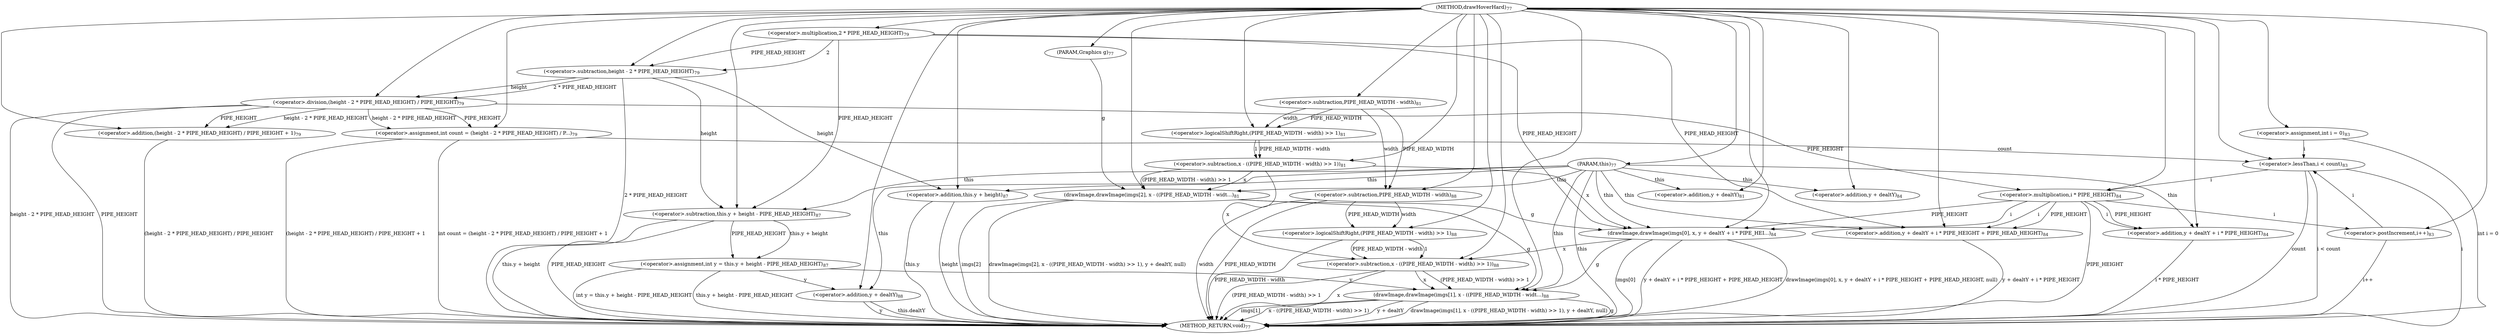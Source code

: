 digraph "drawHoverHard" {  
"144" [label = <(METHOD,drawHoverHard)<SUB>77</SUB>> ]
"235" [label = <(METHOD_RETURN,void)<SUB>77</SUB>> ]
"19" [label = <(PARAM,this)<SUB>77</SUB>> ]
"145" [label = <(PARAM,Graphics g)<SUB>77</SUB>> ]
"148" [label = <(&lt;operator&gt;.assignment,int count = (height - 2 * PIPE_HEAD_HEIGHT) / P...)<SUB>79</SUB>> ]
"159" [label = <(drawImage,drawImage(imgs[2], x - ((PIPE_HEAD_WIDTH - widt...)<SUB>81</SUB>> ]
"207" [label = <(&lt;operator&gt;.assignment,int y = this.y + height - PIPE_HEAD_HEIGHT)<SUB>87</SUB>> ]
"215" [label = <(drawImage,drawImage(imgs[1], x - ((PIPE_HEAD_WIDTH - widt...)<SUB>88</SUB>> ]
"148" [label = <(&lt;operator&gt;.assignment,int count = (height - 2 * PIPE_HEAD_HEIGHT) / P...)<SUB>79</SUB>> ]
"148" [label = <(&lt;operator&gt;.assignment,int count = (height - 2 * PIPE_HEAD_HEIGHT) / P...)<SUB>79</SUB>> ]
"159" [label = <(drawImage,drawImage(imgs[2], x - ((PIPE_HEAD_WIDTH - widt...)<SUB>81</SUB>> ]
"159" [label = <(drawImage,drawImage(imgs[2], x - ((PIPE_HEAD_WIDTH - widt...)<SUB>81</SUB>> ]
"159" [label = <(drawImage,drawImage(imgs[2], x - ((PIPE_HEAD_WIDTH - widt...)<SUB>81</SUB>> ]
"159" [label = <(drawImage,drawImage(imgs[2], x - ((PIPE_HEAD_WIDTH - widt...)<SUB>81</SUB>> ]
"159" [label = <(drawImage,drawImage(imgs[2], x - ((PIPE_HEAD_WIDTH - widt...)<SUB>81</SUB>> ]
"179" [label = <(&lt;operator&gt;.assignment,int i = 0)<SUB>83</SUB>> ]
"182" [label = <(&lt;operator&gt;.lessThan,i &lt; count)<SUB>83</SUB>> ]
"185" [label = <(&lt;operator&gt;.postIncrement,i++)<SUB>83</SUB>> ]
"207" [label = <(&lt;operator&gt;.assignment,int y = this.y + height - PIPE_HEAD_HEIGHT)<SUB>87</SUB>> ]
"207" [label = <(&lt;operator&gt;.assignment,int y = this.y + height - PIPE_HEAD_HEIGHT)<SUB>87</SUB>> ]
"215" [label = <(drawImage,drawImage(imgs[1], x - ((PIPE_HEAD_WIDTH - widt...)<SUB>88</SUB>> ]
"215" [label = <(drawImage,drawImage(imgs[1], x - ((PIPE_HEAD_WIDTH - widt...)<SUB>88</SUB>> ]
"215" [label = <(drawImage,drawImage(imgs[1], x - ((PIPE_HEAD_WIDTH - widt...)<SUB>88</SUB>> ]
"215" [label = <(drawImage,drawImage(imgs[1], x - ((PIPE_HEAD_WIDTH - widt...)<SUB>88</SUB>> ]
"215" [label = <(drawImage,drawImage(imgs[1], x - ((PIPE_HEAD_WIDTH - widt...)<SUB>88</SUB>> ]
"150" [label = <(&lt;operator&gt;.addition,(height - 2 * PIPE_HEAD_HEIGHT) / PIPE_HEIGHT + 1)<SUB>79</SUB>> ]
"150" [label = <(&lt;operator&gt;.addition,(height - 2 * PIPE_HEAD_HEIGHT) / PIPE_HEIGHT + 1)<SUB>79</SUB>> ]
"164" [label = <(&lt;operator&gt;.subtraction,x - ((PIPE_HEAD_WIDTH - width) &gt;&gt; 1))<SUB>81</SUB>> ]
"164" [label = <(&lt;operator&gt;.subtraction,x - ((PIPE_HEAD_WIDTH - width) &gt;&gt; 1))<SUB>81</SUB>> ]
"171" [label = <(&lt;operator&gt;.addition,y + dealtY)<SUB>81</SUB>> ]
"171" [label = <(&lt;operator&gt;.addition,y + dealtY)<SUB>81</SUB>> ]
"179" [label = <(&lt;operator&gt;.assignment,int i = 0)<SUB>83</SUB>> ]
"179" [label = <(&lt;operator&gt;.assignment,int i = 0)<SUB>83</SUB>> ]
"182" [label = <(&lt;operator&gt;.lessThan,i &lt; count)<SUB>83</SUB>> ]
"182" [label = <(&lt;operator&gt;.lessThan,i &lt; count)<SUB>83</SUB>> ]
"185" [label = <(&lt;operator&gt;.postIncrement,i++)<SUB>83</SUB>> ]
"188" [label = <(drawImage,drawImage(imgs[0], x, y + dealtY + i * PIPE_HEI...)<SUB>84</SUB>> ]
"209" [label = <(&lt;operator&gt;.subtraction,this.y + height - PIPE_HEAD_HEIGHT)<SUB>87</SUB>> ]
"209" [label = <(&lt;operator&gt;.subtraction,this.y + height - PIPE_HEAD_HEIGHT)<SUB>87</SUB>> ]
"220" [label = <(&lt;operator&gt;.subtraction,x - ((PIPE_HEAD_WIDTH - width) &gt;&gt; 1))<SUB>88</SUB>> ]
"220" [label = <(&lt;operator&gt;.subtraction,x - ((PIPE_HEAD_WIDTH - width) &gt;&gt; 1))<SUB>88</SUB>> ]
"227" [label = <(&lt;operator&gt;.addition,y + dealtY)<SUB>88</SUB>> ]
"227" [label = <(&lt;operator&gt;.addition,y + dealtY)<SUB>88</SUB>> ]
"151" [label = <(&lt;operator&gt;.division,(height - 2 * PIPE_HEAD_HEIGHT) / PIPE_HEIGHT)<SUB>79</SUB>> ]
"151" [label = <(&lt;operator&gt;.division,(height - 2 * PIPE_HEAD_HEIGHT) / PIPE_HEIGHT)<SUB>79</SUB>> ]
"166" [label = <(&lt;operator&gt;.logicalShiftRight,(PIPE_HEAD_WIDTH - width) &gt;&gt; 1)<SUB>81</SUB>> ]
"166" [label = <(&lt;operator&gt;.logicalShiftRight,(PIPE_HEAD_WIDTH - width) &gt;&gt; 1)<SUB>81</SUB>> ]
"188" [label = <(drawImage,drawImage(imgs[0], x, y + dealtY + i * PIPE_HEI...)<SUB>84</SUB>> ]
"188" [label = <(drawImage,drawImage(imgs[0], x, y + dealtY + i * PIPE_HEI...)<SUB>84</SUB>> ]
"188" [label = <(drawImage,drawImage(imgs[0], x, y + dealtY + i * PIPE_HEI...)<SUB>84</SUB>> ]
"188" [label = <(drawImage,drawImage(imgs[0], x, y + dealtY + i * PIPE_HEI...)<SUB>84</SUB>> ]
"188" [label = <(drawImage,drawImage(imgs[0], x, y + dealtY + i * PIPE_HEI...)<SUB>84</SUB>> ]
"210" [label = <(&lt;operator&gt;.addition,this.y + height)<SUB>87</SUB>> ]
"210" [label = <(&lt;operator&gt;.addition,this.y + height)<SUB>87</SUB>> ]
"222" [label = <(&lt;operator&gt;.logicalShiftRight,(PIPE_HEAD_WIDTH - width) &gt;&gt; 1)<SUB>88</SUB>> ]
"222" [label = <(&lt;operator&gt;.logicalShiftRight,(PIPE_HEAD_WIDTH - width) &gt;&gt; 1)<SUB>88</SUB>> ]
"152" [label = <(&lt;operator&gt;.subtraction,height - 2 * PIPE_HEAD_HEIGHT)<SUB>79</SUB>> ]
"152" [label = <(&lt;operator&gt;.subtraction,height - 2 * PIPE_HEAD_HEIGHT)<SUB>79</SUB>> ]
"167" [label = <(&lt;operator&gt;.subtraction,PIPE_HEAD_WIDTH - width)<SUB>81</SUB>> ]
"167" [label = <(&lt;operator&gt;.subtraction,PIPE_HEAD_WIDTH - width)<SUB>81</SUB>> ]
"194" [label = <(&lt;operator&gt;.addition,y + dealtY + i * PIPE_HEIGHT + PIPE_HEAD_HEIGHT)<SUB>84</SUB>> ]
"194" [label = <(&lt;operator&gt;.addition,y + dealtY + i * PIPE_HEIGHT + PIPE_HEAD_HEIGHT)<SUB>84</SUB>> ]
"223" [label = <(&lt;operator&gt;.subtraction,PIPE_HEAD_WIDTH - width)<SUB>88</SUB>> ]
"223" [label = <(&lt;operator&gt;.subtraction,PIPE_HEAD_WIDTH - width)<SUB>88</SUB>> ]
"154" [label = <(&lt;operator&gt;.multiplication,2 * PIPE_HEAD_HEIGHT)<SUB>79</SUB>> ]
"154" [label = <(&lt;operator&gt;.multiplication,2 * PIPE_HEAD_HEIGHT)<SUB>79</SUB>> ]
"195" [label = <(&lt;operator&gt;.addition,y + dealtY + i * PIPE_HEIGHT)<SUB>84</SUB>> ]
"195" [label = <(&lt;operator&gt;.addition,y + dealtY + i * PIPE_HEIGHT)<SUB>84</SUB>> ]
"196" [label = <(&lt;operator&gt;.addition,y + dealtY)<SUB>84</SUB>> ]
"196" [label = <(&lt;operator&gt;.addition,y + dealtY)<SUB>84</SUB>> ]
"201" [label = <(&lt;operator&gt;.multiplication,i * PIPE_HEIGHT)<SUB>84</SUB>> ]
"201" [label = <(&lt;operator&gt;.multiplication,i * PIPE_HEIGHT)<SUB>84</SUB>> ]
  "19" -> "235"  [ label = "this"] 
  "152" -> "235"  [ label = "2 * PIPE_HEAD_HEIGHT"] 
  "151" -> "235"  [ label = "height - 2 * PIPE_HEAD_HEIGHT"] 
  "151" -> "235"  [ label = "PIPE_HEIGHT"] 
  "150" -> "235"  [ label = "(height - 2 * PIPE_HEAD_HEIGHT) / PIPE_HEIGHT"] 
  "148" -> "235"  [ label = "(height - 2 * PIPE_HEAD_HEIGHT) / PIPE_HEIGHT + 1"] 
  "148" -> "235"  [ label = "int count = (height - 2 * PIPE_HEAD_HEIGHT) / PIPE_HEIGHT + 1"] 
  "159" -> "235"  [ label = "imgs[2]"] 
  "159" -> "235"  [ label = "drawImage(imgs[2], x - ((PIPE_HEAD_WIDTH - width) &gt;&gt; 1), y + dealtY, null)"] 
  "179" -> "235"  [ label = "int i = 0"] 
  "182" -> "235"  [ label = "i"] 
  "182" -> "235"  [ label = "count"] 
  "182" -> "235"  [ label = "i &lt; count"] 
  "210" -> "235"  [ label = "this.y"] 
  "210" -> "235"  [ label = "height"] 
  "209" -> "235"  [ label = "this.y + height"] 
  "209" -> "235"  [ label = "PIPE_HEAD_HEIGHT"] 
  "207" -> "235"  [ label = "this.y + height - PIPE_HEAD_HEIGHT"] 
  "207" -> "235"  [ label = "int y = this.y + height - PIPE_HEAD_HEIGHT"] 
  "215" -> "235"  [ label = "g"] 
  "215" -> "235"  [ label = "imgs[1]"] 
  "220" -> "235"  [ label = "x"] 
  "223" -> "235"  [ label = "PIPE_HEAD_WIDTH"] 
  "223" -> "235"  [ label = "width"] 
  "222" -> "235"  [ label = "PIPE_HEAD_WIDTH - width"] 
  "220" -> "235"  [ label = "(PIPE_HEAD_WIDTH - width) &gt;&gt; 1"] 
  "215" -> "235"  [ label = "x - ((PIPE_HEAD_WIDTH - width) &gt;&gt; 1)"] 
  "227" -> "235"  [ label = "y"] 
  "227" -> "235"  [ label = "this.dealtY"] 
  "215" -> "235"  [ label = "y + dealtY"] 
  "215" -> "235"  [ label = "drawImage(imgs[1], x - ((PIPE_HEAD_WIDTH - width) &gt;&gt; 1), y + dealtY, null)"] 
  "188" -> "235"  [ label = "imgs[0]"] 
  "201" -> "235"  [ label = "PIPE_HEIGHT"] 
  "195" -> "235"  [ label = "i * PIPE_HEIGHT"] 
  "194" -> "235"  [ label = "y + dealtY + i * PIPE_HEIGHT"] 
  "188" -> "235"  [ label = "y + dealtY + i * PIPE_HEIGHT + PIPE_HEAD_HEIGHT"] 
  "188" -> "235"  [ label = "drawImage(imgs[0], x, y + dealtY + i * PIPE_HEIGHT + PIPE_HEAD_HEIGHT, null)"] 
  "185" -> "235"  [ label = "i++"] 
  "144" -> "19" 
  "144" -> "145" 
  "151" -> "148"  [ label = "height - 2 * PIPE_HEAD_HEIGHT"] 
  "151" -> "148"  [ label = "PIPE_HEIGHT"] 
  "144" -> "148" 
  "209" -> "207"  [ label = "this.y + height"] 
  "209" -> "207"  [ label = "PIPE_HEAD_HEIGHT"] 
  "145" -> "159"  [ label = "g"] 
  "144" -> "159" 
  "164" -> "159"  [ label = "x"] 
  "164" -> "159"  [ label = "(PIPE_HEAD_WIDTH - width) &gt;&gt; 1"] 
  "19" -> "159"  [ label = "this"] 
  "144" -> "179" 
  "159" -> "215"  [ label = "g"] 
  "188" -> "215"  [ label = "g"] 
  "144" -> "215" 
  "220" -> "215"  [ label = "x"] 
  "220" -> "215"  [ label = "(PIPE_HEAD_WIDTH - width) &gt;&gt; 1"] 
  "207" -> "215"  [ label = "y"] 
  "19" -> "215"  [ label = "this"] 
  "151" -> "150"  [ label = "height - 2 * PIPE_HEAD_HEIGHT"] 
  "151" -> "150"  [ label = "PIPE_HEIGHT"] 
  "144" -> "150" 
  "144" -> "164" 
  "166" -> "164"  [ label = "PIPE_HEAD_WIDTH - width"] 
  "166" -> "164"  [ label = "1"] 
  "144" -> "171" 
  "19" -> "171"  [ label = "this"] 
  "179" -> "182"  [ label = "i"] 
  "185" -> "182"  [ label = "i"] 
  "144" -> "182" 
  "148" -> "182"  [ label = "count"] 
  "201" -> "185"  [ label = "i"] 
  "144" -> "185" 
  "19" -> "209"  [ label = "this"] 
  "152" -> "209"  [ label = "height"] 
  "144" -> "209" 
  "154" -> "209"  [ label = "PIPE_HEAD_HEIGHT"] 
  "164" -> "220"  [ label = "x"] 
  "188" -> "220"  [ label = "x"] 
  "144" -> "220" 
  "222" -> "220"  [ label = "PIPE_HEAD_WIDTH - width"] 
  "222" -> "220"  [ label = "1"] 
  "207" -> "227"  [ label = "y"] 
  "144" -> "227" 
  "19" -> "227"  [ label = "this"] 
  "152" -> "151"  [ label = "height"] 
  "152" -> "151"  [ label = "2 * PIPE_HEAD_HEIGHT"] 
  "144" -> "151" 
  "167" -> "166"  [ label = "PIPE_HEAD_WIDTH"] 
  "167" -> "166"  [ label = "width"] 
  "144" -> "166" 
  "159" -> "188"  [ label = "g"] 
  "144" -> "188" 
  "164" -> "188"  [ label = "x"] 
  "19" -> "188"  [ label = "this"] 
  "201" -> "188"  [ label = "i"] 
  "201" -> "188"  [ label = "PIPE_HEIGHT"] 
  "154" -> "188"  [ label = "PIPE_HEAD_HEIGHT"] 
  "19" -> "210"  [ label = "this"] 
  "152" -> "210"  [ label = "height"] 
  "144" -> "210" 
  "223" -> "222"  [ label = "PIPE_HEAD_WIDTH"] 
  "223" -> "222"  [ label = "width"] 
  "144" -> "222" 
  "144" -> "152" 
  "154" -> "152"  [ label = "2"] 
  "154" -> "152"  [ label = "PIPE_HEAD_HEIGHT"] 
  "144" -> "167" 
  "144" -> "194" 
  "19" -> "194"  [ label = "this"] 
  "201" -> "194"  [ label = "i"] 
  "201" -> "194"  [ label = "PIPE_HEIGHT"] 
  "154" -> "194"  [ label = "PIPE_HEAD_HEIGHT"] 
  "167" -> "223"  [ label = "PIPE_HEAD_WIDTH"] 
  "144" -> "223" 
  "167" -> "223"  [ label = "width"] 
  "144" -> "154" 
  "144" -> "195" 
  "19" -> "195"  [ label = "this"] 
  "201" -> "195"  [ label = "i"] 
  "201" -> "195"  [ label = "PIPE_HEIGHT"] 
  "144" -> "196" 
  "19" -> "196"  [ label = "this"] 
  "182" -> "201"  [ label = "i"] 
  "144" -> "201" 
  "151" -> "201"  [ label = "PIPE_HEIGHT"] 
}
